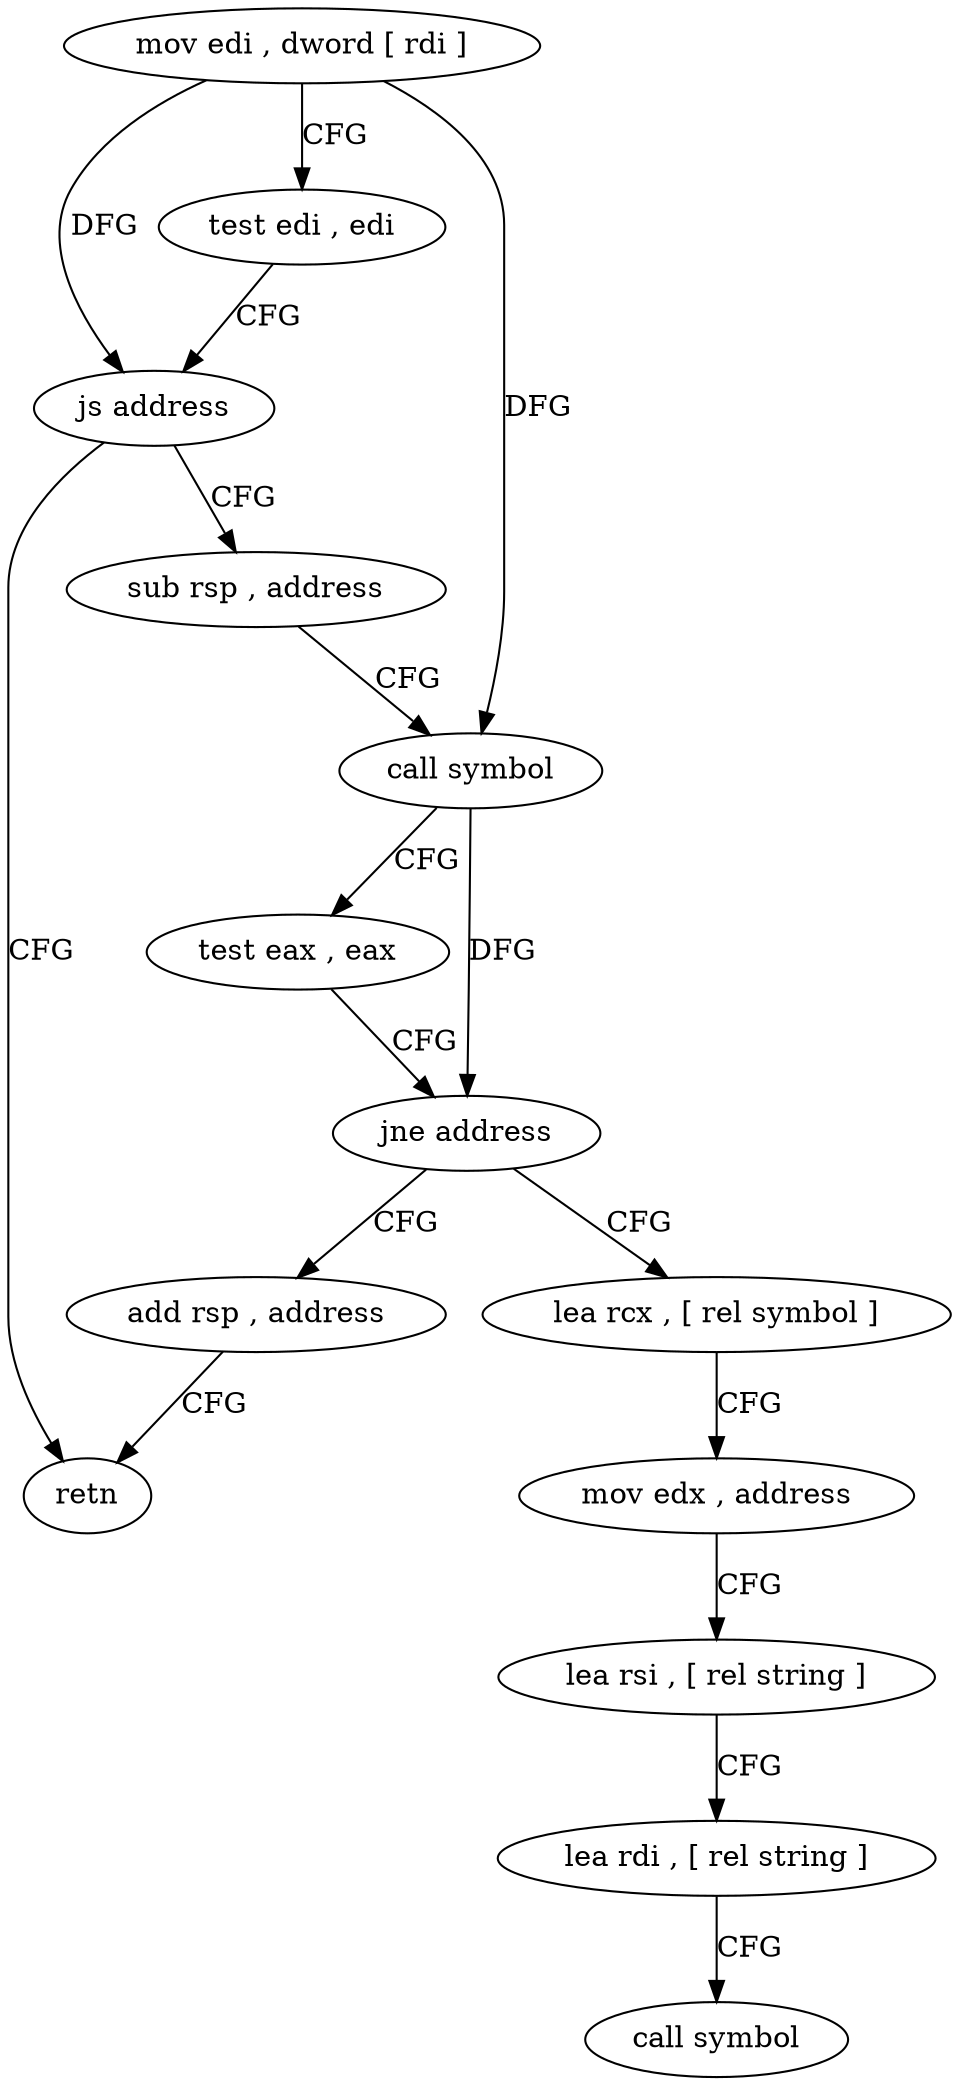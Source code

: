 digraph "func" {
"164335" [label = "mov edi , dword [ rdi ]" ]
"164337" [label = "test edi , edi" ]
"164339" [label = "js address" ]
"164358" [label = "retn" ]
"164341" [label = "sub rsp , address" ]
"164345" [label = "call symbol" ]
"164350" [label = "test eax , eax" ]
"164352" [label = "jne address" ]
"164360" [label = "lea rcx , [ rel symbol ]" ]
"164354" [label = "add rsp , address" ]
"164367" [label = "mov edx , address" ]
"164372" [label = "lea rsi , [ rel string ]" ]
"164379" [label = "lea rdi , [ rel string ]" ]
"164386" [label = "call symbol" ]
"164335" -> "164337" [ label = "CFG" ]
"164335" -> "164339" [ label = "DFG" ]
"164335" -> "164345" [ label = "DFG" ]
"164337" -> "164339" [ label = "CFG" ]
"164339" -> "164358" [ label = "CFG" ]
"164339" -> "164341" [ label = "CFG" ]
"164341" -> "164345" [ label = "CFG" ]
"164345" -> "164350" [ label = "CFG" ]
"164345" -> "164352" [ label = "DFG" ]
"164350" -> "164352" [ label = "CFG" ]
"164352" -> "164360" [ label = "CFG" ]
"164352" -> "164354" [ label = "CFG" ]
"164360" -> "164367" [ label = "CFG" ]
"164354" -> "164358" [ label = "CFG" ]
"164367" -> "164372" [ label = "CFG" ]
"164372" -> "164379" [ label = "CFG" ]
"164379" -> "164386" [ label = "CFG" ]
}
